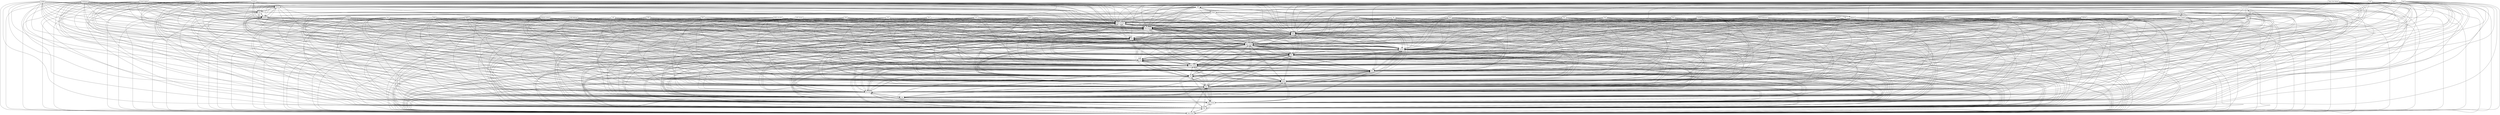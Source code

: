 digraph{
graph [rankdir=TB];
node [shape=box];
edge [arrowhead=normal];
0[label="Media Database",]
1[label="Search",]
2[label="Format",]
3[label="HTTP",]
4[label="VCD",]
5[label="Edit Preferences",]
6[label="OGG",]
7[label="DV",]
8[label="DivX",]
9[label="Fast",]
10[label="SUBRip",]
11[label="MP4",]
12[label="UDP Unicast",]
13[label="Add",]
14[label="Video Format",]
15[label="SUBViewer",]
16[label="Video Player",]
17[label="Play",]
18[label="Input Format",]
19[label="WAV",]
20[label="Closed Caption",]
21[label="MJPEG",]
22[label="Remote Control",]
23[label="Slow",]
24[label="AVI",]
25[label="Color",]
26[label="Plugins",]
27[label="H264",]
28[label="UDP Multicast",]
29[label="VPlayer",]
30[label="Playlist",]
31[label="SVCD",]
32[label="Arial",]
33[label="Execution",]
34[label="Lighting",]
35[label="Courier",]
36[label="ASF-WMV-WMA",]
37[label="Stop",]
38[label="Classify",]
39[label="Control",]
40[label="View",]
41[label="Time",]
42[label="Times New Roman",]
43[label="Font",]
44[label="MPEG",]
45[label="Select Chapter",]
46[label="Remove",]
47[label="Apply",]
48[label="DVD Video",]
49[label="Image Control",]
50[label="Download",]
51[label="MMS",]
52[label="Subtitle",]
53[label="Seek",]
54[label="Input",]
55[label="Skin",]
56[label="Settings",]
57[label="XViD",]
58[label="FLV",]
59[label="CinePak",]
60[label="Input Media",]
61[label="File",]
62[label="MPEG encoder",]
63[label="DVB",]
64[label="TCP",]
65[label="WMV",]
66[label="Next",]
67[label="Sami",]
68[label="Pause",]
69[label="USF",]
0->14[label="",]
0->16[label="",]
0->17[label="",]
0->18[label="",]
0->25[label="",]
0->33[label="",]
0->37[label="",]
0->39[label="",]
0->40[label="",]
0->41[label="",]
0->49[label="",]
0->53[label="",]
0->54[label="",]
0->56[label="",]
0->60[label="",]
0->66[label="",]
0->68[label="",]
1->0[label="",]
1->14[label="",]
1->16[label="",]
1->17[label="",]
1->18[label="",]
1->25[label="",]
1->33[label="",]
1->37[label="",]
1->39[label="",]
1->40[label="",]
1->41[label="",]
1->49[label="",]
1->53[label="",]
1->54[label="",]
1->56[label="",]
1->60[label="",]
1->66[label="",]
1->68[label="",]
2->0[label="",]
2->14[label="",]
2->16[label="",]
2->17[label="",]
2->18[label="",]
2->25[label="",]
2->33[label="",]
2->37[label="",]
2->39[label="",]
2->40[label="",]
2->41[label="",]
2->43[label="",]
2->49[label="",]
2->52[label="",]
2->53[label="",]
2->54[label="",]
2->56[label="",]
2->60[label="",]
2->66[label="",]
2->68[label="",]
3->0[label="",]
3->14[label="",]
3->16[label="",]
3->17[label="",]
3->18[label="",]
3->25[label="",]
3->33[label="",]
3->37[label="",]
3->39[label="",]
3->40[label="",]
3->41[label="",]
3->49[label="",]
3->53[label="",]
3->54[label="",]
3->56[label="",]
3->60[label="",]
3->66[label="",]
3->68[label="",]
4->0[label="",]
4->14[label="",]
4->16[label="",]
4->17[label="",]
4->18[label="",]
4->25[label="",]
4->33[label="",]
4->37[label="",]
4->39[label="",]
4->40[label="",]
4->41[label="",]
4->49[label="",]
4->53[label="",]
4->54[label="",]
4->56[label="",]
4->60[label="",]
4->66[label="",]
4->68[label="",]
5->0[label="",]
5->14[label="",]
5->16[label="",]
5->17[label="",]
5->18[label="",]
5->25[label="",]
5->33[label="",]
5->37[label="",]
5->39[label="",]
5->40[label="",]
5->41[label="",]
5->49[label="",]
5->53[label="",]
5->54[label="",]
5->56[label="",]
5->60[label="",]
5->66[label="",]
5->68[label="",]
6->0[label="",]
6->14[label="",]
6->16[label="",]
6->17[label="",]
6->18[label="",]
6->25[label="",]
6->33[label="",]
6->37[label="",]
6->39[label="",]
6->40[label="",]
6->41[label="",]
6->49[label="",]
6->53[label="",]
6->54[label="",]
6->56[label="",]
6->60[label="",]
6->66[label="",]
6->68[label="",]
7->0[label="",]
7->14[label="",]
7->16[label="",]
7->17[label="",]
7->18[label="",]
7->25[label="",]
7->33[label="",]
7->37[label="",]
7->39[label="",]
7->40[label="",]
7->41[label="",]
7->49[label="",]
7->53[label="",]
7->54[label="",]
7->56[label="",]
7->60[label="",]
7->66[label="",]
7->68[label="",]
8->0[label="",]
8->14[label="",]
8->16[label="",]
8->17[label="",]
8->18[label="",]
8->25[label="",]
8->33[label="",]
8->37[label="",]
8->39[label="",]
8->40[label="",]
8->41[label="",]
8->49[label="",]
8->53[label="",]
8->54[label="",]
8->56[label="",]
8->60[label="",]
8->66[label="",]
8->68[label="",]
9->0[label="",]
9->14[label="",]
9->16[label="",]
9->17[label="",]
9->18[label="",]
9->25[label="",]
9->33[label="",]
9->37[label="",]
9->39[label="",]
9->40[label="",]
9->41[label="",]
9->49[label="",]
9->53[label="",]
9->54[label="",]
9->56[label="",]
9->60[label="",]
9->66[label="",]
9->68[label="",]
10->0[label="",]
10->2[label="",]
10->14[label="",]
10->16[label="",]
10->17[label="",]
10->18[label="",]
10->25[label="",]
10->33[label="",]
10->37[label="",]
10->39[label="",]
10->40[label="",]
10->41[label="",]
10->43[label="",]
10->49[label="",]
10->52[label="",]
10->53[label="",]
10->54[label="",]
10->56[label="",]
10->60[label="",]
10->66[label="",]
10->68[label="",]
11->0[label="",]
11->14[label="",]
11->16[label="",]
11->17[label="",]
11->18[label="",]
11->25[label="",]
11->33[label="",]
11->37[label="",]
11->39[label="",]
11->40[label="",]
11->41[label="",]
11->49[label="",]
11->53[label="",]
11->54[label="",]
11->56[label="",]
11->60[label="",]
11->66[label="",]
11->68[label="",]
12->0[label="",]
12->14[label="",]
12->16[label="",]
12->17[label="",]
12->18[label="",]
12->25[label="",]
12->33[label="",]
12->37[label="",]
12->39[label="",]
12->40[label="",]
12->41[label="",]
12->49[label="",]
12->53[label="",]
12->54[label="",]
12->56[label="",]
12->60[label="",]
12->66[label="",]
12->68[label="",]
13->0[label="",]
13->14[label="",]
13->16[label="",]
13->17[label="",]
13->18[label="",]
13->25[label="",]
13->26[label="",]
13->33[label="",]
13->37[label="",]
13->39[label="",]
13->40[label="",]
13->41[label="",]
13->46[label="",]
13->49[label="",]
13->53[label="",]
13->54[label="",]
13->56[label="",]
13->60[label="",]
13->66[label="",]
13->68[label="",]
14->0[label="",]
14->16[label="",]
14->17[label="",]
14->18[label="",]
14->25[label="",]
14->33[label="",]
14->37[label="",]
14->39[label="",]
14->40[label="",]
14->41[label="",]
14->49[label="",]
14->53[label="",]
14->54[label="",]
14->56[label="",]
14->60[label="",]
14->66[label="",]
14->68[label="",]
15->0[label="",]
15->2[label="",]
15->14[label="",]
15->16[label="",]
15->17[label="",]
15->18[label="",]
15->25[label="",]
15->33[label="",]
15->37[label="",]
15->39[label="",]
15->40[label="",]
15->41[label="",]
15->43[label="",]
15->49[label="",]
15->52[label="",]
15->53[label="",]
15->54[label="",]
15->56[label="",]
15->60[label="",]
15->66[label="",]
15->68[label="",]
16->0[label="",]
16->14[label="",]
16->17[label="",]
16->18[label="",]
16->25[label="",]
16->33[label="",]
16->37[label="",]
16->39[label="",]
16->40[label="",]
16->41[label="",]
16->49[label="",]
16->53[label="",]
16->54[label="",]
16->56[label="",]
16->60[label="",]
16->66[label="",]
16->68[label="",]
17->0[label="",]
17->14[label="",]
17->16[label="",]
17->18[label="",]
17->25[label="",]
17->33[label="",]
17->37[label="",]
17->39[label="",]
17->40[label="",]
17->41[label="",]
17->49[label="",]
17->53[label="",]
17->54[label="",]
17->56[label="",]
17->60[label="",]
17->66[label="",]
17->68[label="",]
18->0[label="",]
18->14[label="",]
18->16[label="",]
18->17[label="",]
18->25[label="",]
18->33[label="",]
18->37[label="",]
18->39[label="",]
18->40[label="",]
18->41[label="",]
18->49[label="",]
18->53[label="",]
18->54[label="",]
18->56[label="",]
18->60[label="",]
18->66[label="",]
18->68[label="",]
19->0[label="",]
19->14[label="",]
19->16[label="",]
19->17[label="",]
19->18[label="",]
19->25[label="",]
19->33[label="",]
19->37[label="",]
19->39[label="",]
19->40[label="",]
19->41[label="",]
19->49[label="",]
19->53[label="",]
19->54[label="",]
19->56[label="",]
19->60[label="",]
19->66[label="",]
19->68[label="",]
20->0[label="",]
20->2[label="",]
20->14[label="",]
20->16[label="",]
20->17[label="",]
20->18[label="",]
20->25[label="",]
20->33[label="",]
20->37[label="",]
20->39[label="",]
20->40[label="",]
20->41[label="",]
20->43[label="",]
20->49[label="",]
20->52[label="",]
20->53[label="",]
20->54[label="",]
20->56[label="",]
20->60[label="",]
20->66[label="",]
20->68[label="",]
21->0[label="",]
21->14[label="",]
21->16[label="",]
21->17[label="",]
21->18[label="",]
21->25[label="",]
21->33[label="",]
21->37[label="",]
21->39[label="",]
21->40[label="",]
21->41[label="",]
21->49[label="",]
21->53[label="",]
21->54[label="",]
21->56[label="",]
21->60[label="",]
21->66[label="",]
21->68[label="",]
22->0[label="",]
22->14[label="",]
22->16[label="",]
22->17[label="",]
22->18[label="",]
22->25[label="",]
22->33[label="",]
22->37[label="",]
22->39[label="",]
22->40[label="",]
22->41[label="",]
22->49[label="",]
22->53[label="",]
22->54[label="",]
22->56[label="",]
22->60[label="",]
22->66[label="",]
22->68[label="",]
23->0[label="",]
23->14[label="",]
23->16[label="",]
23->17[label="",]
23->18[label="",]
23->25[label="",]
23->33[label="",]
23->37[label="",]
23->39[label="",]
23->40[label="",]
23->41[label="",]
23->49[label="",]
23->53[label="",]
23->54[label="",]
23->56[label="",]
23->60[label="",]
23->66[label="",]
23->68[label="",]
24->0[label="",]
24->14[label="",]
24->16[label="",]
24->17[label="",]
24->18[label="",]
24->25[label="",]
24->33[label="",]
24->37[label="",]
24->39[label="",]
24->40[label="",]
24->41[label="",]
24->49[label="",]
24->53[label="",]
24->54[label="",]
24->56[label="",]
24->60[label="",]
24->66[label="",]
24->68[label="",]
25->0[label="",]
25->14[label="",]
25->16[label="",]
25->17[label="",]
25->18[label="",]
25->33[label="",]
25->37[label="",]
25->39[label="",]
25->40[label="",]
25->41[label="",]
25->49[label="",]
25->53[label="",]
25->54[label="",]
25->56[label="",]
25->60[label="",]
25->66[label="",]
25->68[label="",]
26->0[label="",]
26->13[label="",]
26->14[label="",]
26->16[label="",]
26->17[label="",]
26->18[label="",]
26->25[label="",]
26->33[label="",]
26->37[label="",]
26->39[label="",]
26->40[label="",]
26->41[label="",]
26->46[label="",]
26->49[label="",]
26->53[label="",]
26->54[label="",]
26->56[label="",]
26->60[label="",]
26->66[label="",]
26->68[label="",]
27->0[label="",]
27->14[label="",]
27->16[label="",]
27->17[label="",]
27->18[label="",]
27->25[label="",]
27->33[label="",]
27->37[label="",]
27->39[label="",]
27->40[label="",]
27->41[label="",]
27->49[label="",]
27->53[label="",]
27->54[label="",]
27->56[label="",]
27->60[label="",]
27->66[label="",]
27->68[label="",]
28->0[label="",]
28->14[label="",]
28->16[label="",]
28->17[label="",]
28->18[label="",]
28->25[label="",]
28->33[label="",]
28->37[label="",]
28->39[label="",]
28->40[label="",]
28->41[label="",]
28->49[label="",]
28->53[label="",]
28->54[label="",]
28->56[label="",]
28->60[label="",]
28->66[label="",]
28->68[label="",]
29->0[label="",]
29->2[label="",]
29->14[label="",]
29->16[label="",]
29->17[label="",]
29->18[label="",]
29->25[label="",]
29->33[label="",]
29->37[label="",]
29->39[label="",]
29->40[label="",]
29->41[label="",]
29->43[label="",]
29->49[label="",]
29->52[label="",]
29->53[label="",]
29->54[label="",]
29->56[label="",]
29->60[label="",]
29->66[label="",]
29->68[label="",]
30->0[label="",]
30->14[label="",]
30->16[label="",]
30->17[label="",]
30->18[label="",]
30->25[label="",]
30->33[label="",]
30->37[label="",]
30->39[label="",]
30->40[label="",]
30->41[label="",]
30->45[label="",]
30->49[label="",]
30->53[label="",]
30->54[label="",]
30->56[label="",]
30->60[label="",]
30->66[label="",]
30->68[label="",]
31->0[label="",]
31->14[label="",]
31->16[label="",]
31->17[label="",]
31->18[label="",]
31->25[label="",]
31->33[label="",]
31->37[label="",]
31->39[label="",]
31->40[label="",]
31->41[label="",]
31->49[label="",]
31->53[label="",]
31->54[label="",]
31->56[label="",]
31->60[label="",]
31->66[label="",]
31->68[label="",]
32->0[label="",]
32->2[label="",]
32->14[label="",]
32->16[label="",]
32->17[label="",]
32->18[label="",]
32->25[label="",]
32->33[label="",]
32->37[label="",]
32->39[label="",]
32->40[label="",]
32->41[label="",]
32->43[label="",]
32->49[label="",]
32->52[label="",]
32->53[label="",]
32->54[label="",]
32->56[label="",]
32->60[label="",]
32->66[label="",]
32->68[label="",]
33->0[label="",]
33->14[label="",]
33->16[label="",]
33->17[label="",]
33->18[label="",]
33->25[label="",]
33->37[label="",]
33->39[label="",]
33->40[label="",]
33->41[label="",]
33->49[label="",]
33->53[label="",]
33->54[label="",]
33->56[label="",]
33->60[label="",]
33->66[label="",]
33->68[label="",]
34->0[label="",]
34->14[label="",]
34->16[label="",]
34->17[label="",]
34->18[label="",]
34->25[label="",]
34->33[label="",]
34->37[label="",]
34->39[label="",]
34->40[label="",]
34->41[label="",]
34->49[label="",]
34->53[label="",]
34->54[label="",]
34->56[label="",]
34->60[label="",]
34->66[label="",]
34->68[label="",]
35->0[label="",]
35->2[label="",]
35->14[label="",]
35->16[label="",]
35->17[label="",]
35->18[label="",]
35->25[label="",]
35->33[label="",]
35->37[label="",]
35->39[label="",]
35->40[label="",]
35->41[label="",]
35->43[label="",]
35->49[label="",]
35->52[label="",]
35->53[label="",]
35->54[label="",]
35->56[label="",]
35->60[label="",]
35->66[label="",]
35->68[label="",]
36->0[label="",]
36->14[label="",]
36->16[label="",]
36->17[label="",]
36->18[label="",]
36->25[label="",]
36->33[label="",]
36->37[label="",]
36->39[label="",]
36->40[label="",]
36->41[label="",]
36->49[label="",]
36->53[label="",]
36->54[label="",]
36->56[label="",]
36->60[label="",]
36->66[label="",]
36->68[label="",]
37->0[label="",]
37->14[label="",]
37->16[label="",]
37->17[label="",]
37->18[label="",]
37->25[label="",]
37->33[label="",]
37->39[label="",]
37->40[label="",]
37->41[label="",]
37->49[label="",]
37->53[label="",]
37->54[label="",]
37->56[label="",]
37->60[label="",]
37->66[label="",]
37->68[label="",]
38->0[label="",]
38->14[label="",]
38->16[label="",]
38->17[label="",]
38->18[label="",]
38->25[label="",]
38->33[label="",]
38->37[label="",]
38->39[label="",]
38->40[label="",]
38->41[label="",]
38->49[label="",]
38->53[label="",]
38->54[label="",]
38->56[label="",]
38->60[label="",]
38->66[label="",]
38->68[label="",]
39->0[label="",]
39->14[label="",]
39->16[label="",]
39->17[label="",]
39->18[label="",]
39->25[label="",]
39->33[label="",]
39->37[label="",]
39->40[label="",]
39->41[label="",]
39->49[label="",]
39->53[label="",]
39->54[label="",]
39->56[label="",]
39->60[label="",]
39->66[label="",]
39->68[label="",]
40->0[label="",]
40->14[label="",]
40->16[label="",]
40->17[label="",]
40->18[label="",]
40->25[label="",]
40->33[label="",]
40->37[label="",]
40->39[label="",]
40->41[label="",]
40->49[label="",]
40->53[label="",]
40->54[label="",]
40->56[label="",]
40->60[label="",]
40->66[label="",]
40->68[label="",]
41->0[label="",]
41->14[label="",]
41->16[label="",]
41->17[label="",]
41->18[label="",]
41->25[label="",]
41->33[label="",]
41->37[label="",]
41->39[label="",]
41->40[label="",]
41->49[label="",]
41->53[label="",]
41->54[label="",]
41->56[label="",]
41->60[label="",]
41->66[label="",]
41->68[label="",]
42->0[label="",]
42->2[label="",]
42->14[label="",]
42->16[label="",]
42->17[label="",]
42->18[label="",]
42->25[label="",]
42->33[label="",]
42->37[label="",]
42->39[label="",]
42->40[label="",]
42->41[label="",]
42->43[label="",]
42->49[label="",]
42->52[label="",]
42->53[label="",]
42->54[label="",]
42->56[label="",]
42->60[label="",]
42->66[label="",]
42->68[label="",]
43->0[label="",]
43->2[label="",]
43->14[label="",]
43->16[label="",]
43->17[label="",]
43->18[label="",]
43->25[label="",]
43->33[label="",]
43->37[label="",]
43->39[label="",]
43->40[label="",]
43->41[label="",]
43->49[label="",]
43->52[label="",]
43->53[label="",]
43->54[label="",]
43->56[label="",]
43->60[label="",]
43->66[label="",]
43->68[label="",]
44->0[label="",]
44->14[label="",]
44->16[label="",]
44->17[label="",]
44->18[label="",]
44->25[label="",]
44->33[label="",]
44->37[label="",]
44->39[label="",]
44->40[label="",]
44->41[label="",]
44->49[label="",]
44->53[label="",]
44->54[label="",]
44->56[label="",]
44->60[label="",]
44->66[label="",]
44->68[label="",]
45->0[label="",]
45->14[label="",]
45->16[label="",]
45->17[label="",]
45->18[label="",]
45->25[label="",]
45->30[label="",]
45->33[label="",]
45->37[label="",]
45->39[label="",]
45->40[label="",]
45->41[label="",]
45->49[label="",]
45->53[label="",]
45->54[label="",]
45->56[label="",]
45->60[label="",]
45->66[label="",]
45->68[label="",]
46->0[label="",]
46->13[label="",]
46->14[label="",]
46->16[label="",]
46->17[label="",]
46->18[label="",]
46->25[label="",]
46->26[label="",]
46->33[label="",]
46->37[label="",]
46->39[label="",]
46->40[label="",]
46->41[label="",]
46->49[label="",]
46->53[label="",]
46->54[label="",]
46->56[label="",]
46->60[label="",]
46->66[label="",]
46->68[label="",]
47->0[label="",]
47->14[label="",]
47->16[label="",]
47->17[label="",]
47->18[label="",]
47->25[label="",]
47->33[label="",]
47->37[label="",]
47->39[label="",]
47->40[label="",]
47->41[label="",]
47->49[label="",]
47->53[label="",]
47->54[label="",]
47->55[label="",]
47->56[label="",]
47->60[label="",]
47->66[label="",]
47->68[label="",]
48->0[label="",]
48->14[label="",]
48->16[label="",]
48->17[label="",]
48->18[label="",]
48->25[label="",]
48->33[label="",]
48->37[label="",]
48->39[label="",]
48->40[label="",]
48->41[label="",]
48->49[label="",]
48->53[label="",]
48->54[label="",]
48->56[label="",]
48->60[label="",]
48->66[label="",]
48->68[label="",]
49->0[label="",]
49->14[label="",]
49->16[label="",]
49->17[label="",]
49->18[label="",]
49->25[label="",]
49->33[label="",]
49->37[label="",]
49->39[label="",]
49->40[label="",]
49->41[label="",]
49->53[label="",]
49->54[label="",]
49->56[label="",]
49->60[label="",]
49->66[label="",]
49->68[label="",]
50->0[label="",]
50->14[label="",]
50->16[label="",]
50->17[label="",]
50->18[label="",]
50->25[label="",]
50->33[label="",]
50->37[label="",]
50->39[label="",]
50->40[label="",]
50->41[label="",]
50->47[label="",]
50->49[label="",]
50->53[label="",]
50->54[label="",]
50->55[label="",]
50->56[label="",]
50->60[label="",]
50->66[label="",]
50->68[label="",]
51->0[label="",]
51->14[label="",]
51->16[label="",]
51->17[label="",]
51->18[label="",]
51->25[label="",]
51->33[label="",]
51->37[label="",]
51->39[label="",]
51->40[label="",]
51->41[label="",]
51->49[label="",]
51->53[label="",]
51->54[label="",]
51->56[label="",]
51->60[label="",]
51->66[label="",]
51->68[label="",]
52->0[label="",]
52->2[label="",]
52->14[label="",]
52->16[label="",]
52->17[label="",]
52->18[label="",]
52->25[label="",]
52->33[label="",]
52->37[label="",]
52->39[label="",]
52->40[label="",]
52->41[label="",]
52->43[label="",]
52->49[label="",]
52->53[label="",]
52->54[label="",]
52->56[label="",]
52->60[label="",]
52->66[label="",]
52->68[label="",]
53->0[label="",]
53->14[label="",]
53->16[label="",]
53->17[label="",]
53->18[label="",]
53->25[label="",]
53->33[label="",]
53->37[label="",]
53->39[label="",]
53->40[label="",]
53->41[label="",]
53->49[label="",]
53->54[label="",]
53->56[label="",]
53->60[label="",]
53->66[label="",]
53->68[label="",]
54->0[label="",]
54->14[label="",]
54->16[label="",]
54->17[label="",]
54->18[label="",]
54->25[label="",]
54->33[label="",]
54->37[label="",]
54->39[label="",]
54->40[label="",]
54->41[label="",]
54->49[label="",]
54->53[label="",]
54->56[label="",]
54->60[label="",]
54->66[label="",]
54->68[label="",]
55->0[label="",]
55->14[label="",]
55->16[label="",]
55->17[label="",]
55->18[label="",]
55->25[label="",]
55->33[label="",]
55->37[label="",]
55->39[label="",]
55->40[label="",]
55->41[label="",]
55->47[label="",]
55->49[label="",]
55->53[label="",]
55->54[label="",]
55->56[label="",]
55->60[label="",]
55->66[label="",]
55->68[label="",]
56->0[label="",]
56->14[label="",]
56->16[label="",]
56->17[label="",]
56->18[label="",]
56->25[label="",]
56->33[label="",]
56->37[label="",]
56->39[label="",]
56->40[label="",]
56->41[label="",]
56->49[label="",]
56->53[label="",]
56->54[label="",]
56->60[label="",]
56->66[label="",]
56->68[label="",]
57->0[label="",]
57->14[label="",]
57->16[label="",]
57->17[label="",]
57->18[label="",]
57->25[label="",]
57->33[label="",]
57->37[label="",]
57->39[label="",]
57->40[label="",]
57->41[label="",]
57->49[label="",]
57->53[label="",]
57->54[label="",]
57->56[label="",]
57->60[label="",]
57->66[label="",]
57->68[label="",]
58->0[label="",]
58->14[label="",]
58->16[label="",]
58->17[label="",]
58->18[label="",]
58->25[label="",]
58->33[label="",]
58->37[label="",]
58->39[label="",]
58->40[label="",]
58->41[label="",]
58->49[label="",]
58->53[label="",]
58->54[label="",]
58->56[label="",]
58->60[label="",]
58->66[label="",]
58->68[label="",]
59->0[label="",]
59->14[label="",]
59->16[label="",]
59->17[label="",]
59->18[label="",]
59->25[label="",]
59->33[label="",]
59->37[label="",]
59->39[label="",]
59->40[label="",]
59->41[label="",]
59->49[label="",]
59->53[label="",]
59->54[label="",]
59->56[label="",]
59->60[label="",]
59->66[label="",]
59->68[label="",]
60->0[label="",]
60->14[label="",]
60->16[label="",]
60->17[label="",]
60->18[label="",]
60->25[label="",]
60->33[label="",]
60->37[label="",]
60->39[label="",]
60->40[label="",]
60->41[label="",]
60->49[label="",]
60->53[label="",]
60->54[label="",]
60->56[label="",]
60->66[label="",]
60->68[label="",]
61->0[label="",]
61->14[label="",]
61->16[label="",]
61->17[label="",]
61->18[label="",]
61->25[label="",]
61->33[label="",]
61->37[label="",]
61->39[label="",]
61->40[label="",]
61->41[label="",]
61->49[label="",]
61->53[label="",]
61->54[label="",]
61->56[label="",]
61->60[label="",]
61->66[label="",]
61->68[label="",]
62->0[label="",]
62->14[label="",]
62->16[label="",]
62->17[label="",]
62->18[label="",]
62->25[label="",]
62->33[label="",]
62->37[label="",]
62->39[label="",]
62->40[label="",]
62->41[label="",]
62->49[label="",]
62->53[label="",]
62->54[label="",]
62->56[label="",]
62->60[label="",]
62->66[label="",]
62->68[label="",]
63->0[label="",]
63->14[label="",]
63->16[label="",]
63->17[label="",]
63->18[label="",]
63->25[label="",]
63->33[label="",]
63->37[label="",]
63->39[label="",]
63->40[label="",]
63->41[label="",]
63->49[label="",]
63->53[label="",]
63->54[label="",]
63->56[label="",]
63->60[label="",]
63->66[label="",]
63->68[label="",]
64->0[label="",]
64->14[label="",]
64->16[label="",]
64->17[label="",]
64->18[label="",]
64->25[label="",]
64->33[label="",]
64->37[label="",]
64->39[label="",]
64->40[label="",]
64->41[label="",]
64->49[label="",]
64->53[label="",]
64->54[label="",]
64->56[label="",]
64->60[label="",]
64->66[label="",]
64->68[label="",]
65->0[label="",]
65->14[label="",]
65->16[label="",]
65->17[label="",]
65->18[label="",]
65->25[label="",]
65->33[label="",]
65->37[label="",]
65->39[label="",]
65->40[label="",]
65->41[label="",]
65->49[label="",]
65->53[label="",]
65->54[label="",]
65->56[label="",]
65->60[label="",]
65->66[label="",]
65->68[label="",]
66->0[label="",]
66->14[label="",]
66->16[label="",]
66->17[label="",]
66->18[label="",]
66->25[label="",]
66->33[label="",]
66->37[label="",]
66->39[label="",]
66->40[label="",]
66->41[label="",]
66->49[label="",]
66->53[label="",]
66->54[label="",]
66->56[label="",]
66->60[label="",]
66->68[label="",]
67->0[label="",]
67->2[label="",]
67->14[label="",]
67->16[label="",]
67->17[label="",]
67->18[label="",]
67->25[label="",]
67->33[label="",]
67->37[label="",]
67->39[label="",]
67->40[label="",]
67->41[label="",]
67->43[label="",]
67->49[label="",]
67->52[label="",]
67->53[label="",]
67->54[label="",]
67->56[label="",]
67->60[label="",]
67->66[label="",]
67->68[label="",]
68->0[label="",]
68->14[label="",]
68->16[label="",]
68->17[label="",]
68->18[label="",]
68->25[label="",]
68->33[label="",]
68->37[label="",]
68->39[label="",]
68->40[label="",]
68->41[label="",]
68->49[label="",]
68->53[label="",]
68->54[label="",]
68->56[label="",]
68->60[label="",]
68->66[label="",]
69->0[label="",]
69->2[label="",]
69->14[label="",]
69->16[label="",]
69->17[label="",]
69->18[label="",]
69->25[label="",]
69->33[label="",]
69->37[label="",]
69->39[label="",]
69->40[label="",]
69->41[label="",]
69->43[label="",]
69->49[label="",]
69->52[label="",]
69->53[label="",]
69->54[label="",]
69->56[label="",]
69->60[label="",]
69->66[label="",]
69->68[label="",]
}

